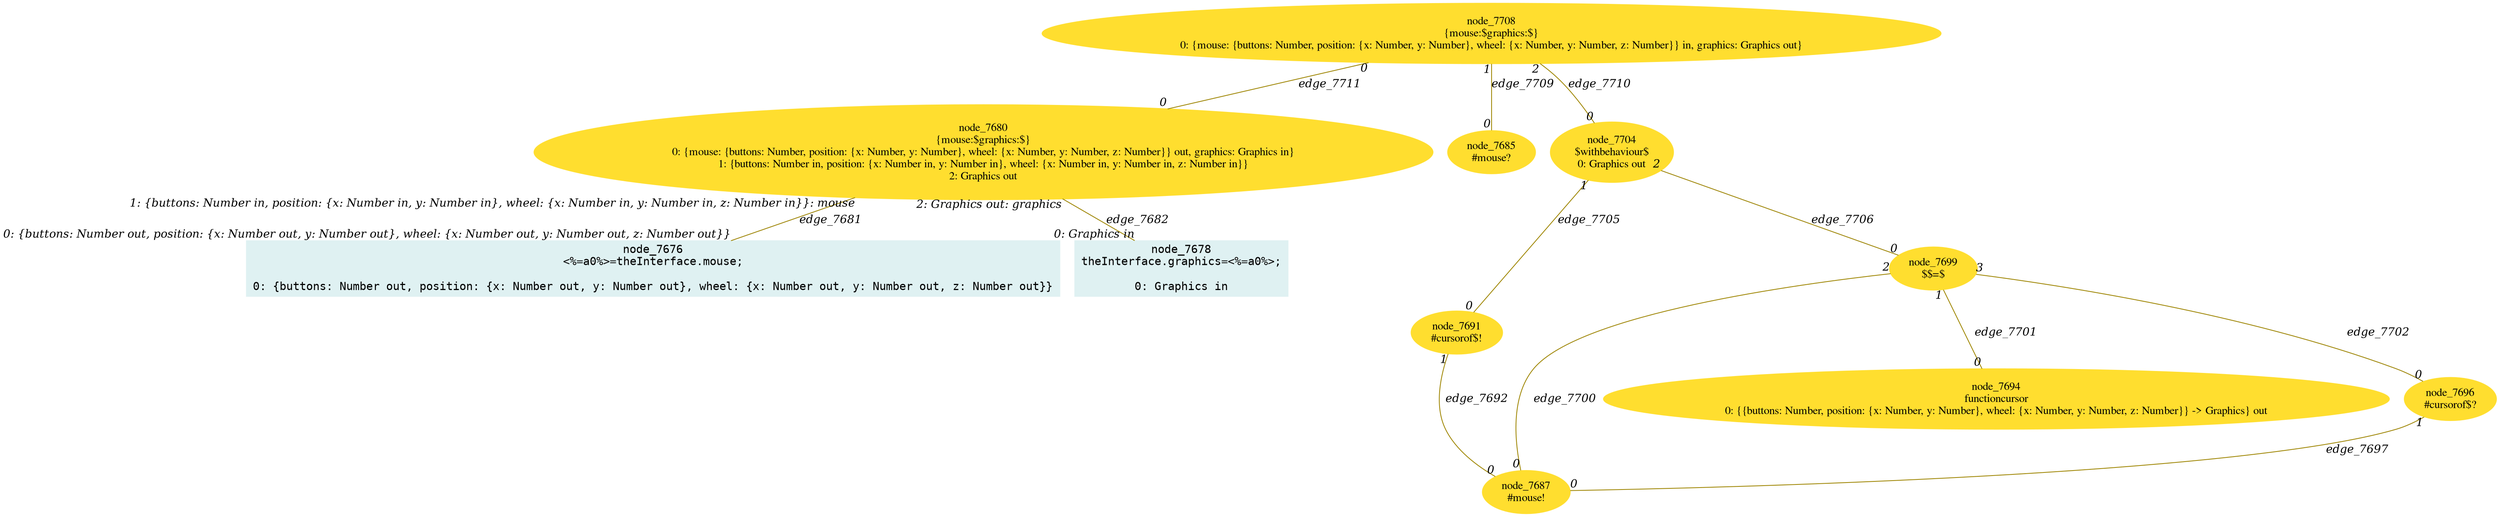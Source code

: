 digraph g{node_7676 [shape="box", style="filled", color="#dff1f2", fontname="Courier", label="node_7676
<%=a0%>=theInterface.mouse;

0: {buttons: Number out, position: {x: Number out, y: Number out}, wheel: {x: Number out, y: Number out, z: Number out}}" ]
node_7678 [shape="box", style="filled", color="#dff1f2", fontname="Courier", label="node_7678
theInterface.graphics=<%=a0%>;

0: Graphics in" ]
node_7680 [shape="ellipse", style="filled", color="#ffde2f", fontname="Times", label="node_7680
{mouse:$graphics:$}
0: {mouse: {buttons: Number, position: {x: Number, y: Number}, wheel: {x: Number, y: Number, z: Number}} out, graphics: Graphics in}
1: {buttons: Number in, position: {x: Number in, y: Number in}, wheel: {x: Number in, y: Number in, z: Number in}}
2: Graphics out" ]
node_7685 [shape="ellipse", style="filled", color="#ffde2f", fontname="Times", label="node_7685
#mouse?
" ]
node_7687 [shape="ellipse", style="filled", color="#ffde2f", fontname="Times", label="node_7687
#mouse!
" ]
node_7691 [shape="ellipse", style="filled", color="#ffde2f", fontname="Times", label="node_7691
#cursorof$!
" ]
node_7694 [shape="ellipse", style="filled", color="#ffde2f", fontname="Times", label="node_7694
functioncursor
0: {{buttons: Number, position: {x: Number, y: Number}, wheel: {x: Number, y: Number, z: Number}} -> Graphics} out" ]
node_7696 [shape="ellipse", style="filled", color="#ffde2f", fontname="Times", label="node_7696
#cursorof$?
" ]
node_7699 [shape="ellipse", style="filled", color="#ffde2f", fontname="Times", label="node_7699
$$=$
" ]
node_7704 [shape="ellipse", style="filled", color="#ffde2f", fontname="Times", label="node_7704
$withbehaviour$
0: Graphics out" ]
node_7708 [shape="ellipse", style="filled", color="#ffde2f", fontname="Times", label="node_7708
{mouse:$graphics:$}
0: {mouse: {buttons: Number, position: {x: Number, y: Number}, wheel: {x: Number, y: Number, z: Number}} in, graphics: Graphics out}" ]
node_7680 -> node_7676 [dir=none, arrowHead=none, fontname="Times-Italic", arrowsize=1, color="#9d8400", label="edge_7681",  headlabel="0: {buttons: Number out, position: {x: Number out, y: Number out}, wheel: {x: Number out, y: Number out, z: Number out}}", taillabel="1: {buttons: Number in, position: {x: Number in, y: Number in}, wheel: {x: Number in, y: Number in, z: Number in}}: mouse" ]
node_7680 -> node_7678 [dir=none, arrowHead=none, fontname="Times-Italic", arrowsize=1, color="#9d8400", label="edge_7682",  headlabel="0: Graphics in", taillabel="2: Graphics out: graphics" ]
node_7691 -> node_7687 [dir=none, arrowHead=none, fontname="Times-Italic", arrowsize=1, color="#9d8400", label="edge_7692",  headlabel="0", taillabel="1" ]
node_7696 -> node_7687 [dir=none, arrowHead=none, fontname="Times-Italic", arrowsize=1, color="#9d8400", label="edge_7697",  headlabel="0", taillabel="1" ]
node_7699 -> node_7687 [dir=none, arrowHead=none, fontname="Times-Italic", arrowsize=1, color="#9d8400", label="edge_7700",  headlabel="0", taillabel="2" ]
node_7699 -> node_7694 [dir=none, arrowHead=none, fontname="Times-Italic", arrowsize=1, color="#9d8400", label="edge_7701",  headlabel="0", taillabel="1" ]
node_7699 -> node_7696 [dir=none, arrowHead=none, fontname="Times-Italic", arrowsize=1, color="#9d8400", label="edge_7702",  headlabel="0", taillabel="3" ]
node_7704 -> node_7691 [dir=none, arrowHead=none, fontname="Times-Italic", arrowsize=1, color="#9d8400", label="edge_7705",  headlabel="0", taillabel="1" ]
node_7704 -> node_7699 [dir=none, arrowHead=none, fontname="Times-Italic", arrowsize=1, color="#9d8400", label="edge_7706",  headlabel="0", taillabel="2" ]
node_7708 -> node_7685 [dir=none, arrowHead=none, fontname="Times-Italic", arrowsize=1, color="#9d8400", label="edge_7709",  headlabel="0", taillabel="1" ]
node_7708 -> node_7704 [dir=none, arrowHead=none, fontname="Times-Italic", arrowsize=1, color="#9d8400", label="edge_7710",  headlabel="0", taillabel="2" ]
node_7708 -> node_7680 [dir=none, arrowHead=none, fontname="Times-Italic", arrowsize=1, color="#9d8400", label="edge_7711",  headlabel="0", taillabel="0" ]
}